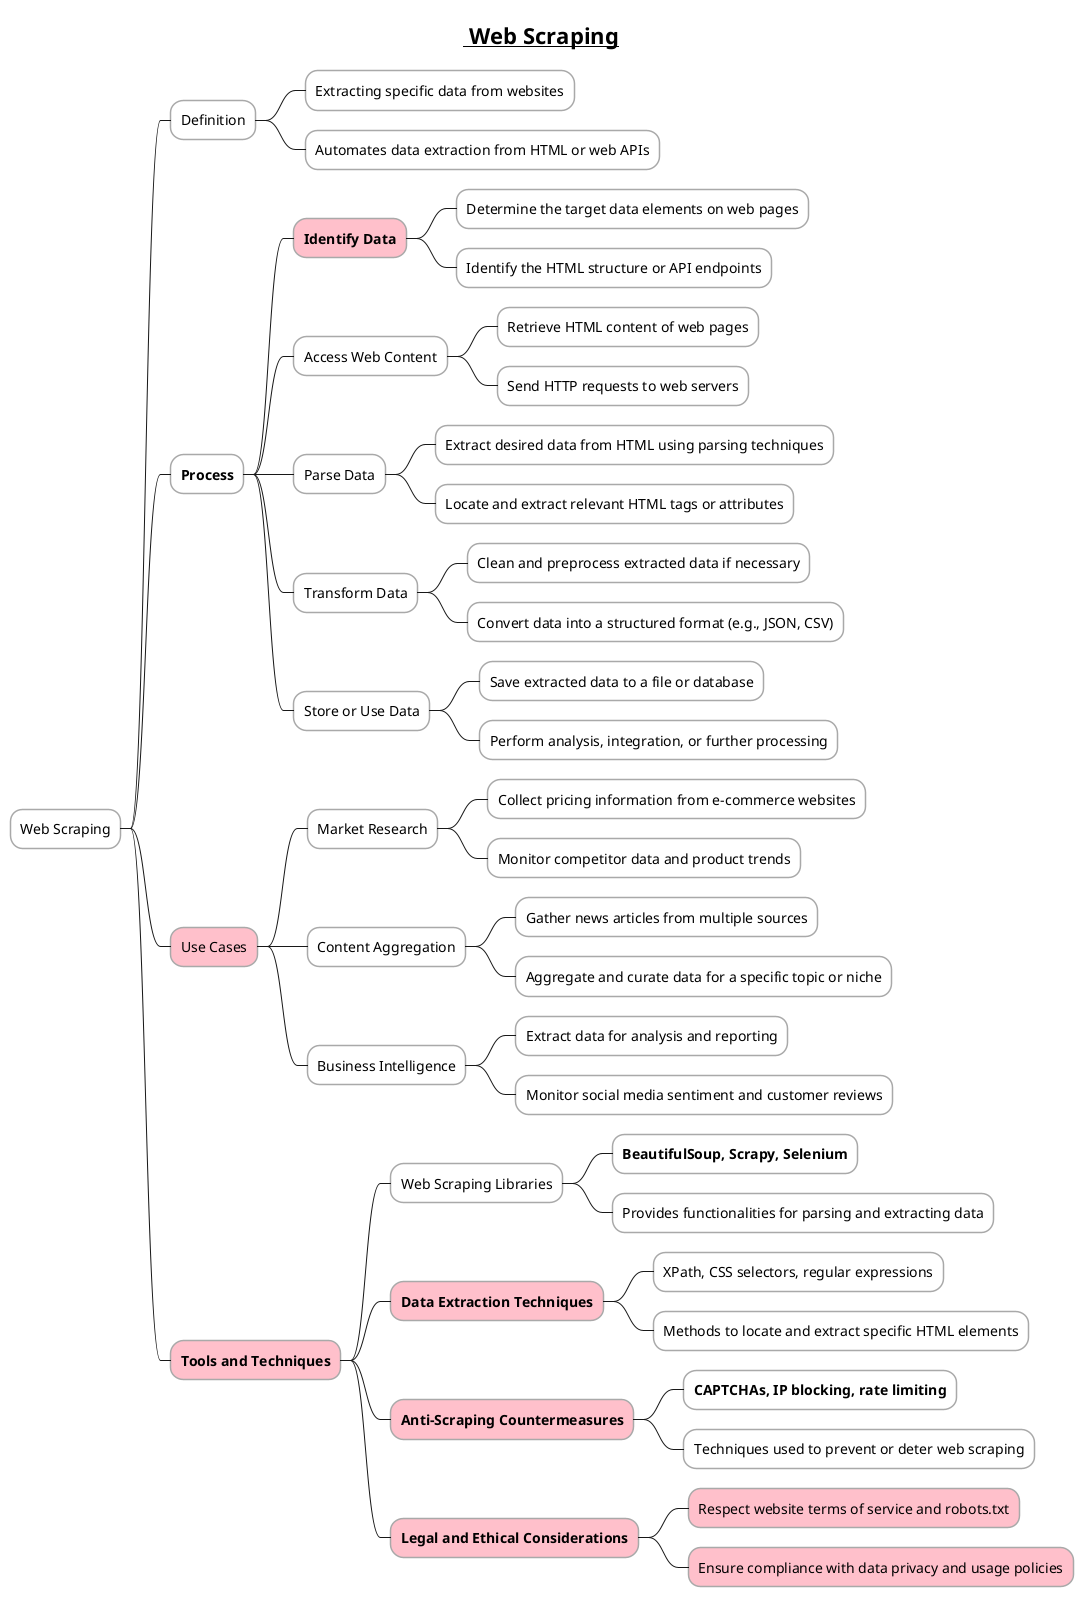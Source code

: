 @startmindmap

skinparam node {
    BorderColor DarkGray
    BackgroundColor White
}

skinparam connector {
    LineColor DarkGray
}

title =__ Web Scraping__
* Web Scraping

** Definition
*** Extracting specific data from websites
*** Automates data extraction from HTML or web APIs

** **Process**

***[#pink] **Identify Data**
**** Determine the target data elements on web pages
**** Identify the HTML structure or API endpoints

*** Access Web Content
**** Retrieve HTML content of web pages
**** Send HTTP requests to web servers

*** Parse Data
**** Extract desired data from HTML using parsing techniques
**** Locate and extract relevant HTML tags or attributes

*** Transform Data
**** Clean and preprocess extracted data if necessary
**** Convert data into a structured format (e.g., JSON, CSV)

*** Store or Use Data
**** Save extracted data to a file or database
**** Perform analysis, integration, or further processing

**[#pink] Use Cases

*** Market Research
**** Collect pricing information from e-commerce websites
**** Monitor competitor data and product trends

*** Content Aggregation
**** Gather news articles from multiple sources
**** Aggregate and curate data for a specific topic or niche

*** Business Intelligence
**** Extract data for analysis and reporting
**** Monitor social media sentiment and customer reviews

**[#pink] **Tools and Techniques**

*** Web Scraping Libraries
**** **BeautifulSoup, Scrapy, Selenium**
**** Provides functionalities for parsing and extracting data

***[#pink] **Data Extraction Techniques**
**** XPath, CSS selectors, regular expressions
**** Methods to locate and extract specific HTML elements

***[#pink] **Anti-Scraping Countermeasures**
**** **CAPTCHAs, IP blocking, rate limiting**
**** Techniques used to prevent or deter web scraping

***[#pink] **Legal and Ethical Considerations**
****[#pink] Respect website terms of service and robots.txt
****[#pink] Ensure compliance with data privacy and usage policies

@endmindmap
